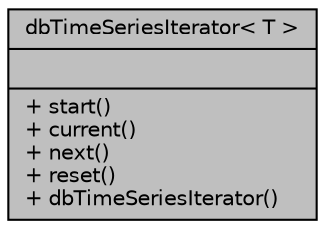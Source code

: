 digraph "dbTimeSeriesIterator&lt; T &gt;"
{
 // INTERACTIVE_SVG=YES
 // LATEX_PDF_SIZE
  edge [fontname="Helvetica",fontsize="10",labelfontname="Helvetica",labelfontsize="10"];
  node [fontname="Helvetica",fontsize="10",shape=record];
  Node1 [label="{dbTimeSeriesIterator\< T \>\n||+ start()\l+ current()\l+ next()\l+ reset()\l+ dbTimeSeriesIterator()\l}",height=0.2,width=0.4,color="black", fillcolor="grey75", style="filled", fontcolor="black",tooltip=" "];
}
